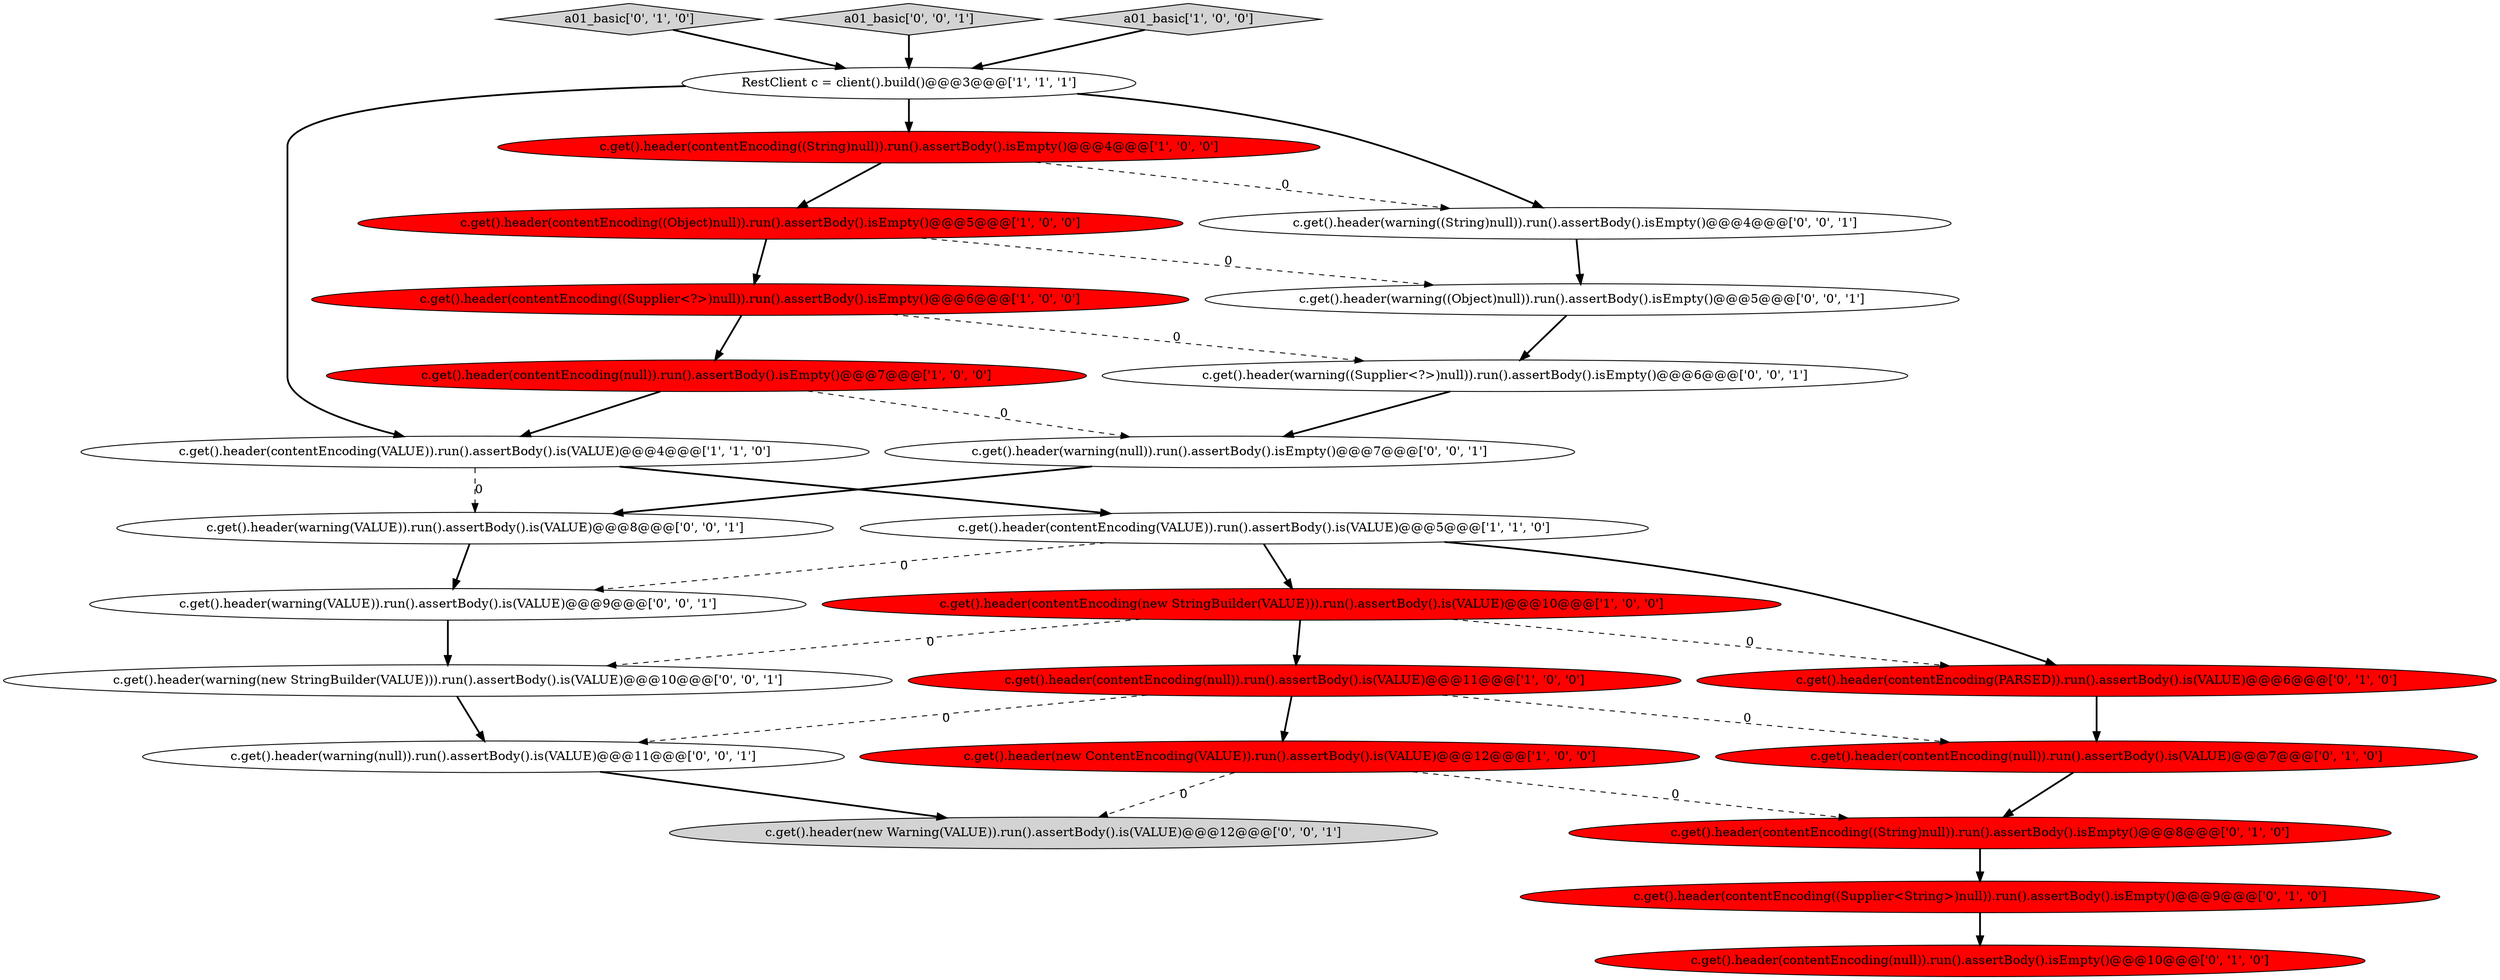 digraph {
26 [style = filled, label = "c.get().header(warning((Object)null)).run().assertBody().isEmpty()@@@5@@@['0', '0', '1']", fillcolor = white, shape = ellipse image = "AAA0AAABBB3BBB"];
10 [style = filled, label = "c.get().header(contentEncoding((String)null)).run().assertBody().isEmpty()@@@4@@@['1', '0', '0']", fillcolor = red, shape = ellipse image = "AAA1AAABBB1BBB"];
18 [style = filled, label = "c.get().header(warning(null)).run().assertBody().isEmpty()@@@7@@@['0', '0', '1']", fillcolor = white, shape = ellipse image = "AAA0AAABBB3BBB"];
11 [style = filled, label = "a01_basic['0', '1', '0']", fillcolor = lightgray, shape = diamond image = "AAA0AAABBB2BBB"];
24 [style = filled, label = "c.get().header(warning(VALUE)).run().assertBody().is(VALUE)@@@9@@@['0', '0', '1']", fillcolor = white, shape = ellipse image = "AAA0AAABBB3BBB"];
22 [style = filled, label = "c.get().header(warning((String)null)).run().assertBody().isEmpty()@@@4@@@['0', '0', '1']", fillcolor = white, shape = ellipse image = "AAA0AAABBB3BBB"];
1 [style = filled, label = "c.get().header(contentEncoding(null)).run().assertBody().isEmpty()@@@7@@@['1', '0', '0']", fillcolor = red, shape = ellipse image = "AAA1AAABBB1BBB"];
2 [style = filled, label = "c.get().header(new ContentEncoding(VALUE)).run().assertBody().is(VALUE)@@@12@@@['1', '0', '0']", fillcolor = red, shape = ellipse image = "AAA1AAABBB1BBB"];
25 [style = filled, label = "c.get().header(warning(new StringBuilder(VALUE))).run().assertBody().is(VALUE)@@@10@@@['0', '0', '1']", fillcolor = white, shape = ellipse image = "AAA0AAABBB3BBB"];
5 [style = filled, label = "RestClient c = client().build()@@@3@@@['1', '1', '1']", fillcolor = white, shape = ellipse image = "AAA0AAABBB1BBB"];
14 [style = filled, label = "c.get().header(contentEncoding(null)).run().assertBody().isEmpty()@@@10@@@['0', '1', '0']", fillcolor = red, shape = ellipse image = "AAA1AAABBB2BBB"];
23 [style = filled, label = "a01_basic['0', '0', '1']", fillcolor = lightgray, shape = diamond image = "AAA0AAABBB3BBB"];
12 [style = filled, label = "c.get().header(contentEncoding((Supplier<String>)null)).run().assertBody().isEmpty()@@@9@@@['0', '1', '0']", fillcolor = red, shape = ellipse image = "AAA1AAABBB2BBB"];
20 [style = filled, label = "c.get().header(warning(null)).run().assertBody().is(VALUE)@@@11@@@['0', '0', '1']", fillcolor = white, shape = ellipse image = "AAA0AAABBB3BBB"];
9 [style = filled, label = "c.get().header(contentEncoding(VALUE)).run().assertBody().is(VALUE)@@@5@@@['1', '1', '0']", fillcolor = white, shape = ellipse image = "AAA0AAABBB1BBB"];
19 [style = filled, label = "c.get().header(new Warning(VALUE)).run().assertBody().is(VALUE)@@@12@@@['0', '0', '1']", fillcolor = lightgray, shape = ellipse image = "AAA0AAABBB3BBB"];
17 [style = filled, label = "c.get().header(warning((Supplier<?>)null)).run().assertBody().isEmpty()@@@6@@@['0', '0', '1']", fillcolor = white, shape = ellipse image = "AAA0AAABBB3BBB"];
15 [style = filled, label = "c.get().header(contentEncoding((String)null)).run().assertBody().isEmpty()@@@8@@@['0', '1', '0']", fillcolor = red, shape = ellipse image = "AAA1AAABBB2BBB"];
4 [style = filled, label = "c.get().header(contentEncoding(null)).run().assertBody().is(VALUE)@@@11@@@['1', '0', '0']", fillcolor = red, shape = ellipse image = "AAA1AAABBB1BBB"];
0 [style = filled, label = "c.get().header(contentEncoding((Supplier<?>)null)).run().assertBody().isEmpty()@@@6@@@['1', '0', '0']", fillcolor = red, shape = ellipse image = "AAA1AAABBB1BBB"];
3 [style = filled, label = "c.get().header(contentEncoding(new StringBuilder(VALUE))).run().assertBody().is(VALUE)@@@10@@@['1', '0', '0']", fillcolor = red, shape = ellipse image = "AAA1AAABBB1BBB"];
13 [style = filled, label = "c.get().header(contentEncoding(PARSED)).run().assertBody().is(VALUE)@@@6@@@['0', '1', '0']", fillcolor = red, shape = ellipse image = "AAA1AAABBB2BBB"];
21 [style = filled, label = "c.get().header(warning(VALUE)).run().assertBody().is(VALUE)@@@8@@@['0', '0', '1']", fillcolor = white, shape = ellipse image = "AAA0AAABBB3BBB"];
6 [style = filled, label = "a01_basic['1', '0', '0']", fillcolor = lightgray, shape = diamond image = "AAA0AAABBB1BBB"];
8 [style = filled, label = "c.get().header(contentEncoding(VALUE)).run().assertBody().is(VALUE)@@@4@@@['1', '1', '0']", fillcolor = white, shape = ellipse image = "AAA0AAABBB1BBB"];
7 [style = filled, label = "c.get().header(contentEncoding((Object)null)).run().assertBody().isEmpty()@@@5@@@['1', '0', '0']", fillcolor = red, shape = ellipse image = "AAA1AAABBB1BBB"];
16 [style = filled, label = "c.get().header(contentEncoding(null)).run().assertBody().is(VALUE)@@@7@@@['0', '1', '0']", fillcolor = red, shape = ellipse image = "AAA1AAABBB2BBB"];
22->26 [style = bold, label=""];
5->10 [style = bold, label=""];
5->8 [style = bold, label=""];
16->15 [style = bold, label=""];
2->19 [style = dashed, label="0"];
1->8 [style = bold, label=""];
4->16 [style = dashed, label="0"];
23->5 [style = bold, label=""];
26->17 [style = bold, label=""];
9->24 [style = dashed, label="0"];
7->0 [style = bold, label=""];
21->24 [style = bold, label=""];
1->18 [style = dashed, label="0"];
4->2 [style = bold, label=""];
10->22 [style = dashed, label="0"];
8->21 [style = dashed, label="0"];
3->13 [style = dashed, label="0"];
0->17 [style = dashed, label="0"];
10->7 [style = bold, label=""];
3->4 [style = bold, label=""];
13->16 [style = bold, label=""];
2->15 [style = dashed, label="0"];
6->5 [style = bold, label=""];
11->5 [style = bold, label=""];
25->20 [style = bold, label=""];
4->20 [style = dashed, label="0"];
0->1 [style = bold, label=""];
24->25 [style = bold, label=""];
12->14 [style = bold, label=""];
8->9 [style = bold, label=""];
9->3 [style = bold, label=""];
15->12 [style = bold, label=""];
18->21 [style = bold, label=""];
7->26 [style = dashed, label="0"];
20->19 [style = bold, label=""];
5->22 [style = bold, label=""];
17->18 [style = bold, label=""];
9->13 [style = bold, label=""];
3->25 [style = dashed, label="0"];
}
